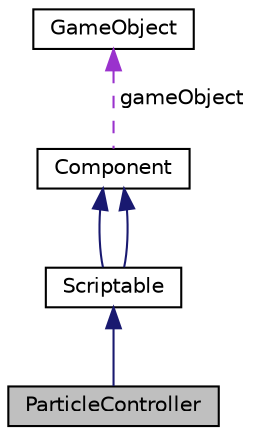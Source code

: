 digraph "ParticleController"
{
  edge [fontname="Helvetica",fontsize="10",labelfontname="Helvetica",labelfontsize="10"];
  node [fontname="Helvetica",fontsize="10",shape=record];
  Node3 [label="ParticleController",height=0.2,width=0.4,color="black", fillcolor="grey75", style="filled", fontcolor="black"];
  Node4 -> Node3 [dir="back",color="midnightblue",fontsize="10",style="solid",fontname="Helvetica"];
  Node4 [label="Scriptable",height=0.2,width=0.4,color="black", fillcolor="white", style="filled",URL="$class_scriptable.html"];
  Node5 -> Node4 [dir="back",color="midnightblue",fontsize="10",style="solid",fontname="Helvetica"];
  Node5 [label="Component",height=0.2,width=0.4,color="black", fillcolor="white", style="filled",URL="$class_component.html"];
  Node6 -> Node5 [dir="back",color="darkorchid3",fontsize="10",style="dashed",label=" gameObject" ,fontname="Helvetica"];
  Node6 [label="GameObject",height=0.2,width=0.4,color="black", fillcolor="white", style="filled",URL="$class_game_object.html"];
  Node5 -> Node4 [dir="back",color="midnightblue",fontsize="10",style="solid",fontname="Helvetica"];
}
